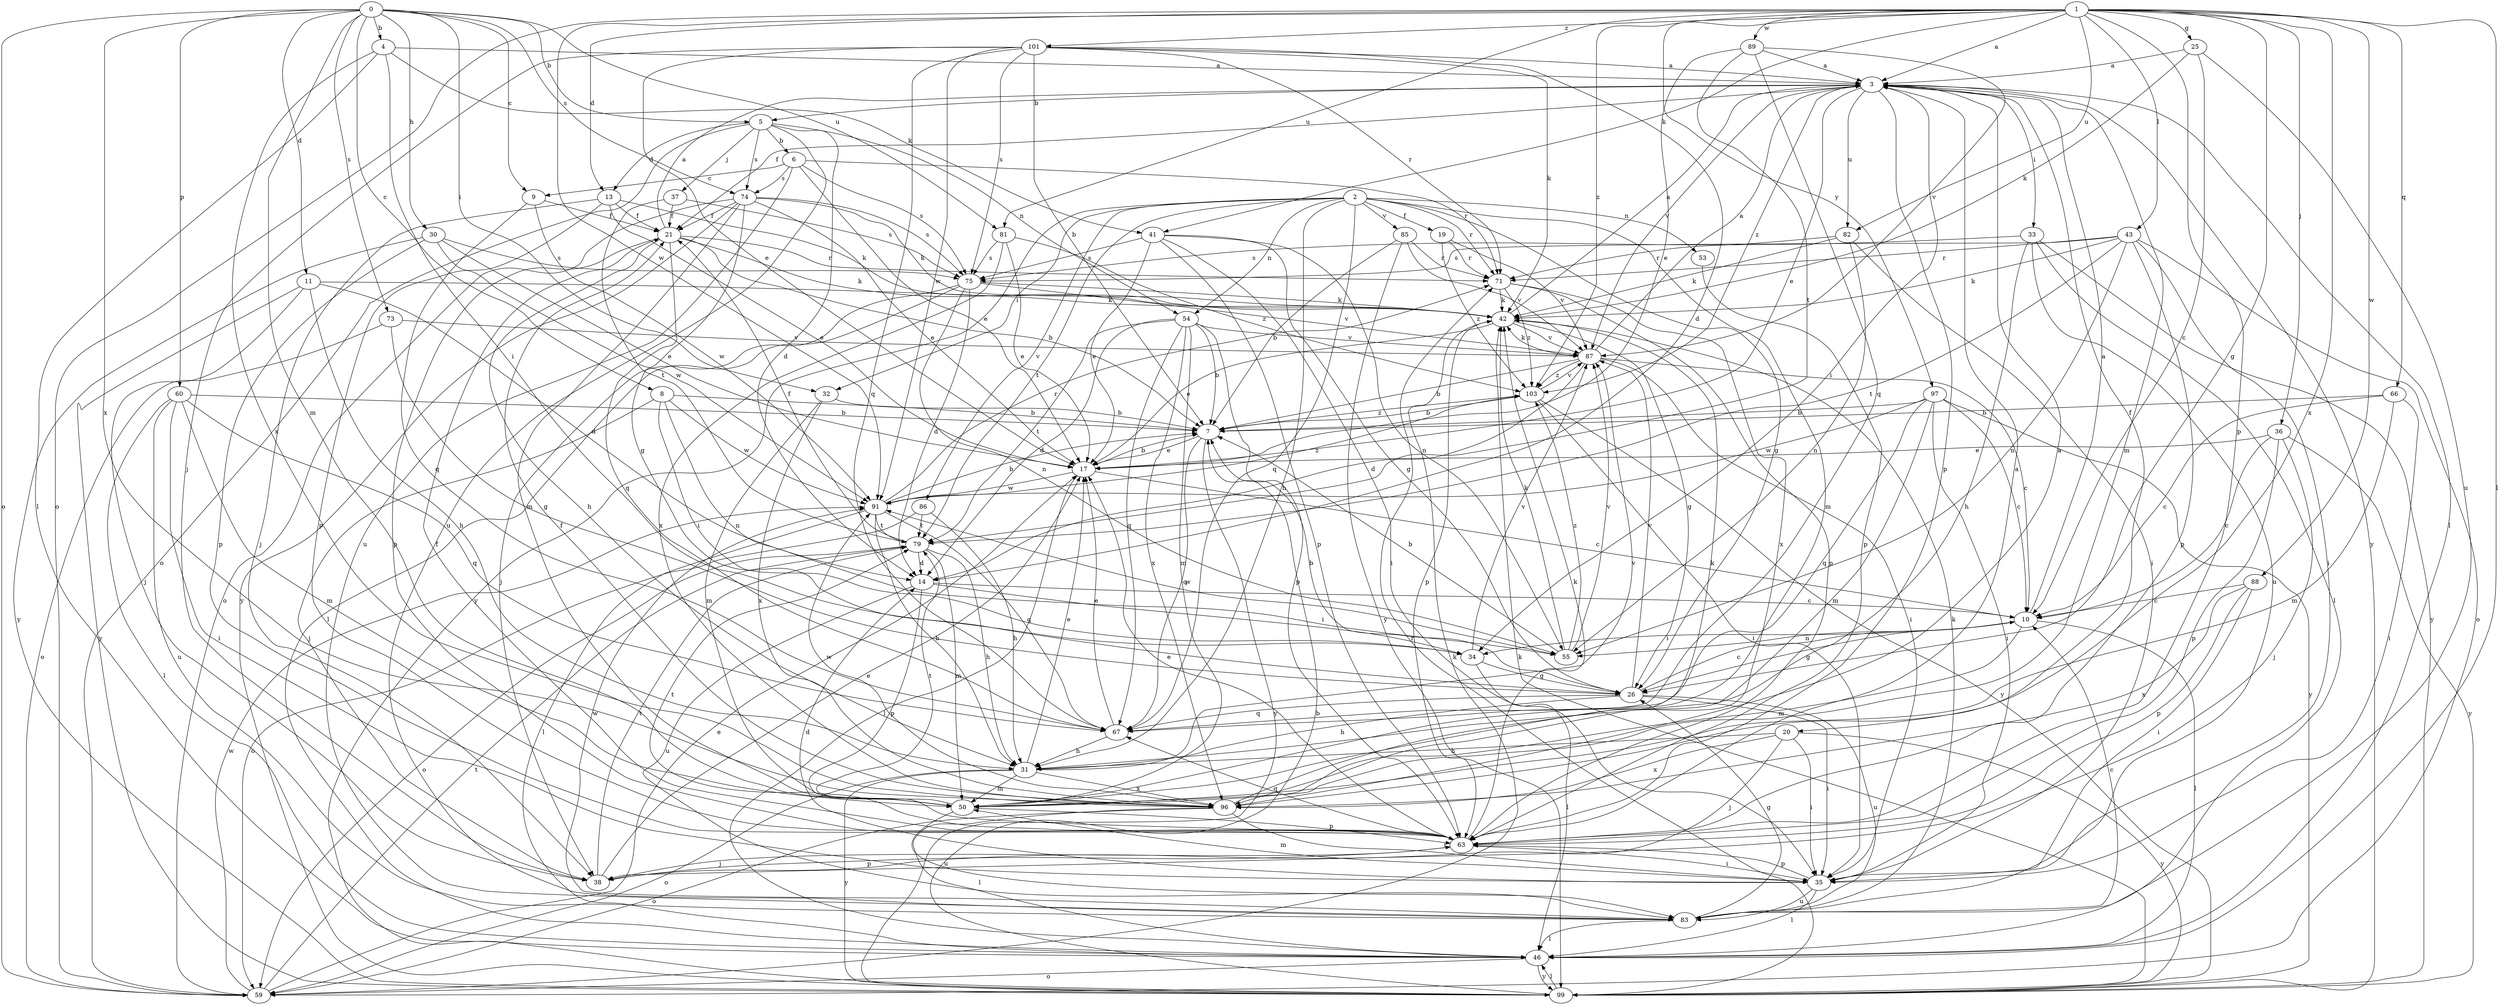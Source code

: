 strict digraph  {
0;
1;
2;
3;
4;
5;
6;
7;
8;
9;
10;
11;
13;
14;
17;
19;
20;
21;
25;
26;
30;
31;
32;
33;
34;
35;
36;
37;
38;
41;
42;
43;
46;
50;
53;
54;
55;
59;
60;
63;
66;
67;
71;
73;
74;
75;
79;
81;
82;
83;
85;
86;
87;
88;
89;
91;
96;
97;
99;
101;
103;
0 -> 4  [label=b];
0 -> 5  [label=b];
0 -> 8  [label=c];
0 -> 9  [label=c];
0 -> 11  [label=d];
0 -> 30  [label=h];
0 -> 32  [label=i];
0 -> 50  [label=m];
0 -> 59  [label=o];
0 -> 60  [label=p];
0 -> 73  [label=s];
0 -> 74  [label=s];
0 -> 81  [label=u];
0 -> 96  [label=x];
1 -> 3  [label=a];
1 -> 13  [label=d];
1 -> 25  [label=g];
1 -> 26  [label=g];
1 -> 36  [label=j];
1 -> 41  [label=k];
1 -> 43  [label=l];
1 -> 46  [label=l];
1 -> 59  [label=o];
1 -> 63  [label=p];
1 -> 66  [label=q];
1 -> 81  [label=u];
1 -> 82  [label=u];
1 -> 88  [label=w];
1 -> 89  [label=w];
1 -> 91  [label=w];
1 -> 96  [label=x];
1 -> 97  [label=y];
1 -> 101  [label=z];
1 -> 103  [label=z];
2 -> 19  [label=f];
2 -> 26  [label=g];
2 -> 31  [label=h];
2 -> 32  [label=i];
2 -> 50  [label=m];
2 -> 53  [label=n];
2 -> 54  [label=n];
2 -> 67  [label=q];
2 -> 71  [label=r];
2 -> 79  [label=t];
2 -> 85  [label=v];
2 -> 86  [label=v];
2 -> 99  [label=y];
3 -> 5  [label=b];
3 -> 17  [label=e];
3 -> 20  [label=f];
3 -> 21  [label=f];
3 -> 33  [label=i];
3 -> 34  [label=i];
3 -> 46  [label=l];
3 -> 50  [label=m];
3 -> 63  [label=p];
3 -> 82  [label=u];
3 -> 87  [label=v];
3 -> 99  [label=y];
3 -> 103  [label=z];
4 -> 3  [label=a];
4 -> 34  [label=i];
4 -> 41  [label=k];
4 -> 46  [label=l];
4 -> 96  [label=x];
5 -> 6  [label=b];
5 -> 13  [label=d];
5 -> 14  [label=d];
5 -> 37  [label=j];
5 -> 54  [label=n];
5 -> 59  [label=o];
5 -> 74  [label=s];
5 -> 83  [label=u];
6 -> 9  [label=c];
6 -> 17  [label=e];
6 -> 71  [label=r];
6 -> 74  [label=s];
6 -> 75  [label=s];
6 -> 83  [label=u];
7 -> 17  [label=e];
7 -> 67  [label=q];
7 -> 99  [label=y];
7 -> 103  [label=z];
8 -> 7  [label=b];
8 -> 34  [label=i];
8 -> 38  [label=j];
8 -> 55  [label=n];
8 -> 91  [label=w];
9 -> 21  [label=f];
9 -> 67  [label=q];
9 -> 91  [label=w];
10 -> 3  [label=a];
10 -> 26  [label=g];
10 -> 34  [label=i];
10 -> 46  [label=l];
10 -> 50  [label=m];
10 -> 55  [label=n];
11 -> 14  [label=d];
11 -> 31  [label=h];
11 -> 38  [label=j];
11 -> 42  [label=k];
11 -> 99  [label=y];
13 -> 17  [label=e];
13 -> 21  [label=f];
13 -> 38  [label=j];
13 -> 42  [label=k];
13 -> 63  [label=p];
14 -> 10  [label=c];
14 -> 34  [label=i];
14 -> 63  [label=p];
14 -> 83  [label=u];
17 -> 7  [label=b];
17 -> 10  [label=c];
17 -> 46  [label=l];
17 -> 91  [label=w];
19 -> 71  [label=r];
19 -> 87  [label=v];
19 -> 103  [label=z];
20 -> 31  [label=h];
20 -> 35  [label=i];
20 -> 38  [label=j];
20 -> 96  [label=x];
20 -> 99  [label=y];
21 -> 3  [label=a];
21 -> 7  [label=b];
21 -> 31  [label=h];
21 -> 42  [label=k];
21 -> 63  [label=p];
21 -> 67  [label=q];
21 -> 71  [label=r];
25 -> 3  [label=a];
25 -> 10  [label=c];
25 -> 42  [label=k];
25 -> 83  [label=u];
26 -> 7  [label=b];
26 -> 10  [label=c];
26 -> 31  [label=h];
26 -> 35  [label=i];
26 -> 67  [label=q];
26 -> 83  [label=u];
26 -> 87  [label=v];
30 -> 17  [label=e];
30 -> 63  [label=p];
30 -> 75  [label=s];
30 -> 91  [label=w];
30 -> 99  [label=y];
31 -> 17  [label=e];
31 -> 50  [label=m];
31 -> 59  [label=o];
31 -> 87  [label=v];
31 -> 96  [label=x];
31 -> 99  [label=y];
32 -> 7  [label=b];
32 -> 50  [label=m];
32 -> 96  [label=x];
33 -> 31  [label=h];
33 -> 46  [label=l];
33 -> 75  [label=s];
33 -> 83  [label=u];
33 -> 99  [label=y];
34 -> 26  [label=g];
34 -> 46  [label=l];
34 -> 87  [label=v];
35 -> 14  [label=d];
35 -> 46  [label=l];
35 -> 50  [label=m];
35 -> 63  [label=p];
35 -> 83  [label=u];
36 -> 10  [label=c];
36 -> 17  [label=e];
36 -> 38  [label=j];
36 -> 63  [label=p];
36 -> 99  [label=y];
37 -> 21  [label=f];
37 -> 75  [label=s];
37 -> 79  [label=t];
38 -> 17  [label=e];
38 -> 63  [label=p];
38 -> 79  [label=t];
41 -> 17  [label=e];
41 -> 26  [label=g];
41 -> 35  [label=i];
41 -> 55  [label=n];
41 -> 63  [label=p];
41 -> 75  [label=s];
42 -> 3  [label=a];
42 -> 17  [label=e];
42 -> 26  [label=g];
42 -> 63  [label=p];
42 -> 87  [label=v];
43 -> 35  [label=i];
43 -> 42  [label=k];
43 -> 55  [label=n];
43 -> 59  [label=o];
43 -> 63  [label=p];
43 -> 71  [label=r];
43 -> 75  [label=s];
43 -> 79  [label=t];
46 -> 59  [label=o];
46 -> 99  [label=y];
50 -> 63  [label=p];
50 -> 79  [label=t];
50 -> 83  [label=u];
53 -> 63  [label=p];
54 -> 7  [label=b];
54 -> 14  [label=d];
54 -> 50  [label=m];
54 -> 63  [label=p];
54 -> 67  [label=q];
54 -> 79  [label=t];
54 -> 87  [label=v];
54 -> 96  [label=x];
55 -> 7  [label=b];
55 -> 42  [label=k];
55 -> 87  [label=v];
55 -> 91  [label=w];
55 -> 103  [label=z];
59 -> 17  [label=e];
59 -> 42  [label=k];
59 -> 79  [label=t];
59 -> 91  [label=w];
60 -> 7  [label=b];
60 -> 35  [label=i];
60 -> 46  [label=l];
60 -> 50  [label=m];
60 -> 67  [label=q];
60 -> 83  [label=u];
63 -> 3  [label=a];
63 -> 17  [label=e];
63 -> 21  [label=f];
63 -> 35  [label=i];
63 -> 38  [label=j];
63 -> 42  [label=k];
63 -> 67  [label=q];
63 -> 79  [label=t];
66 -> 7  [label=b];
66 -> 10  [label=c];
66 -> 35  [label=i];
66 -> 50  [label=m];
67 -> 17  [label=e];
67 -> 31  [label=h];
71 -> 42  [label=k];
71 -> 63  [label=p];
71 -> 96  [label=x];
71 -> 103  [label=z];
73 -> 26  [label=g];
73 -> 59  [label=o];
73 -> 87  [label=v];
74 -> 17  [label=e];
74 -> 21  [label=f];
74 -> 26  [label=g];
74 -> 42  [label=k];
74 -> 50  [label=m];
74 -> 59  [label=o];
74 -> 75  [label=s];
74 -> 99  [label=y];
75 -> 14  [label=d];
75 -> 38  [label=j];
75 -> 42  [label=k];
75 -> 46  [label=l];
75 -> 55  [label=n];
75 -> 87  [label=v];
79 -> 14  [label=d];
79 -> 21  [label=f];
79 -> 31  [label=h];
79 -> 50  [label=m];
79 -> 59  [label=o];
81 -> 17  [label=e];
81 -> 75  [label=s];
81 -> 96  [label=x];
81 -> 103  [label=z];
82 -> 35  [label=i];
82 -> 42  [label=k];
82 -> 55  [label=n];
82 -> 71  [label=r];
83 -> 10  [label=c];
83 -> 26  [label=g];
83 -> 42  [label=k];
83 -> 46  [label=l];
83 -> 91  [label=w];
85 -> 7  [label=b];
85 -> 71  [label=r];
85 -> 87  [label=v];
85 -> 99  [label=y];
86 -> 31  [label=h];
86 -> 59  [label=o];
86 -> 79  [label=t];
87 -> 3  [label=a];
87 -> 7  [label=b];
87 -> 10  [label=c];
87 -> 14  [label=d];
87 -> 35  [label=i];
87 -> 42  [label=k];
87 -> 103  [label=z];
88 -> 10  [label=c];
88 -> 35  [label=i];
88 -> 63  [label=p];
88 -> 96  [label=x];
89 -> 3  [label=a];
89 -> 17  [label=e];
89 -> 67  [label=q];
89 -> 79  [label=t];
89 -> 87  [label=v];
91 -> 7  [label=b];
91 -> 31  [label=h];
91 -> 46  [label=l];
91 -> 67  [label=q];
91 -> 71  [label=r];
91 -> 79  [label=t];
91 -> 103  [label=z];
96 -> 3  [label=a];
96 -> 21  [label=f];
96 -> 35  [label=i];
96 -> 42  [label=k];
96 -> 46  [label=l];
96 -> 59  [label=o];
96 -> 91  [label=w];
97 -> 7  [label=b];
97 -> 10  [label=c];
97 -> 35  [label=i];
97 -> 50  [label=m];
97 -> 67  [label=q];
97 -> 91  [label=w];
97 -> 99  [label=y];
99 -> 7  [label=b];
99 -> 42  [label=k];
99 -> 46  [label=l];
99 -> 71  [label=r];
101 -> 3  [label=a];
101 -> 7  [label=b];
101 -> 14  [label=d];
101 -> 17  [label=e];
101 -> 38  [label=j];
101 -> 42  [label=k];
101 -> 67  [label=q];
101 -> 71  [label=r];
101 -> 75  [label=s];
101 -> 91  [label=w];
103 -> 7  [label=b];
103 -> 35  [label=i];
103 -> 87  [label=v];
103 -> 99  [label=y];
}
